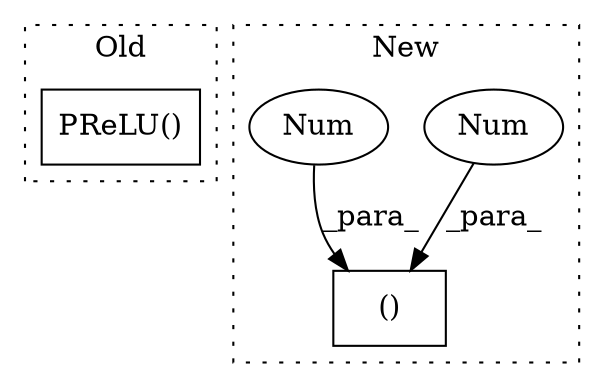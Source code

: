 digraph G {
subgraph cluster0 {
1 [label="PReLU()" a="75" s="4168" l="10" shape="box"];
label = "Old";
style="dotted";
}
subgraph cluster1 {
2 [label="()" a="54" s="6643" l="3" shape="box"];
3 [label="Num" a="76" s="6645" l="1" shape="ellipse"];
4 [label="Num" a="76" s="6642" l="1" shape="ellipse"];
label = "New";
style="dotted";
}
3 -> 2 [label="_para_"];
4 -> 2 [label="_para_"];
}